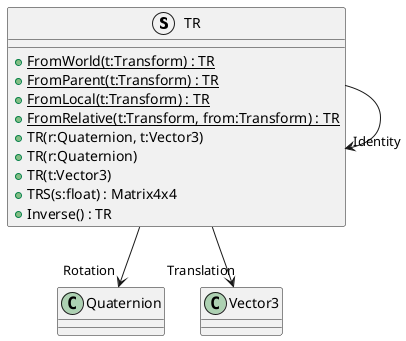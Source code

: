 @startuml
struct TR {
    + {static} FromWorld(t:Transform) : TR
    + {static} FromParent(t:Transform) : TR
    + {static} FromLocal(t:Transform) : TR
    + {static} FromRelative(t:Transform, from:Transform) : TR
    + TR(r:Quaternion, t:Vector3)
    + TR(r:Quaternion)
    + TR(t:Vector3)
    + TRS(s:float) : Matrix4x4
    + Inverse() : TR
}
TR --> "Rotation" Quaternion
TR --> "Translation" Vector3
TR --> "Identity" TR
@enduml

